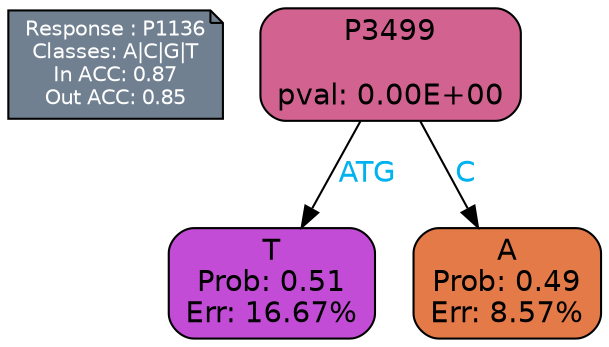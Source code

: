 digraph Tree {
node [shape=box, style="filled, rounded", color="black", fontname=helvetica] ;
graph [ranksep=equally, splines=polylines, bgcolor=transparent, dpi=600] ;
edge [fontname=helvetica] ;
LEGEND [label="Response : P1136
Classes: A|C|G|T
In ACC: 0.87
Out ACC: 0.85
",shape=note,align=left,style=filled,fillcolor="slategray",fontcolor="white",fontsize=10];1 [label="P3499

pval: 0.00E+00", fillcolor="#d26390"] ;
2 [label="T
Prob: 0.51
Err: 16.67%", fillcolor="#c24cd6"] ;
3 [label="A
Prob: 0.49
Err: 8.57%", fillcolor="#e37a47"] ;
1 -> 2 [label="ATG",fontcolor=deepskyblue2] ;
1 -> 3 [label="C",fontcolor=deepskyblue2] ;
{rank = same; 2;3;}{rank = same; LEGEND;1;}}